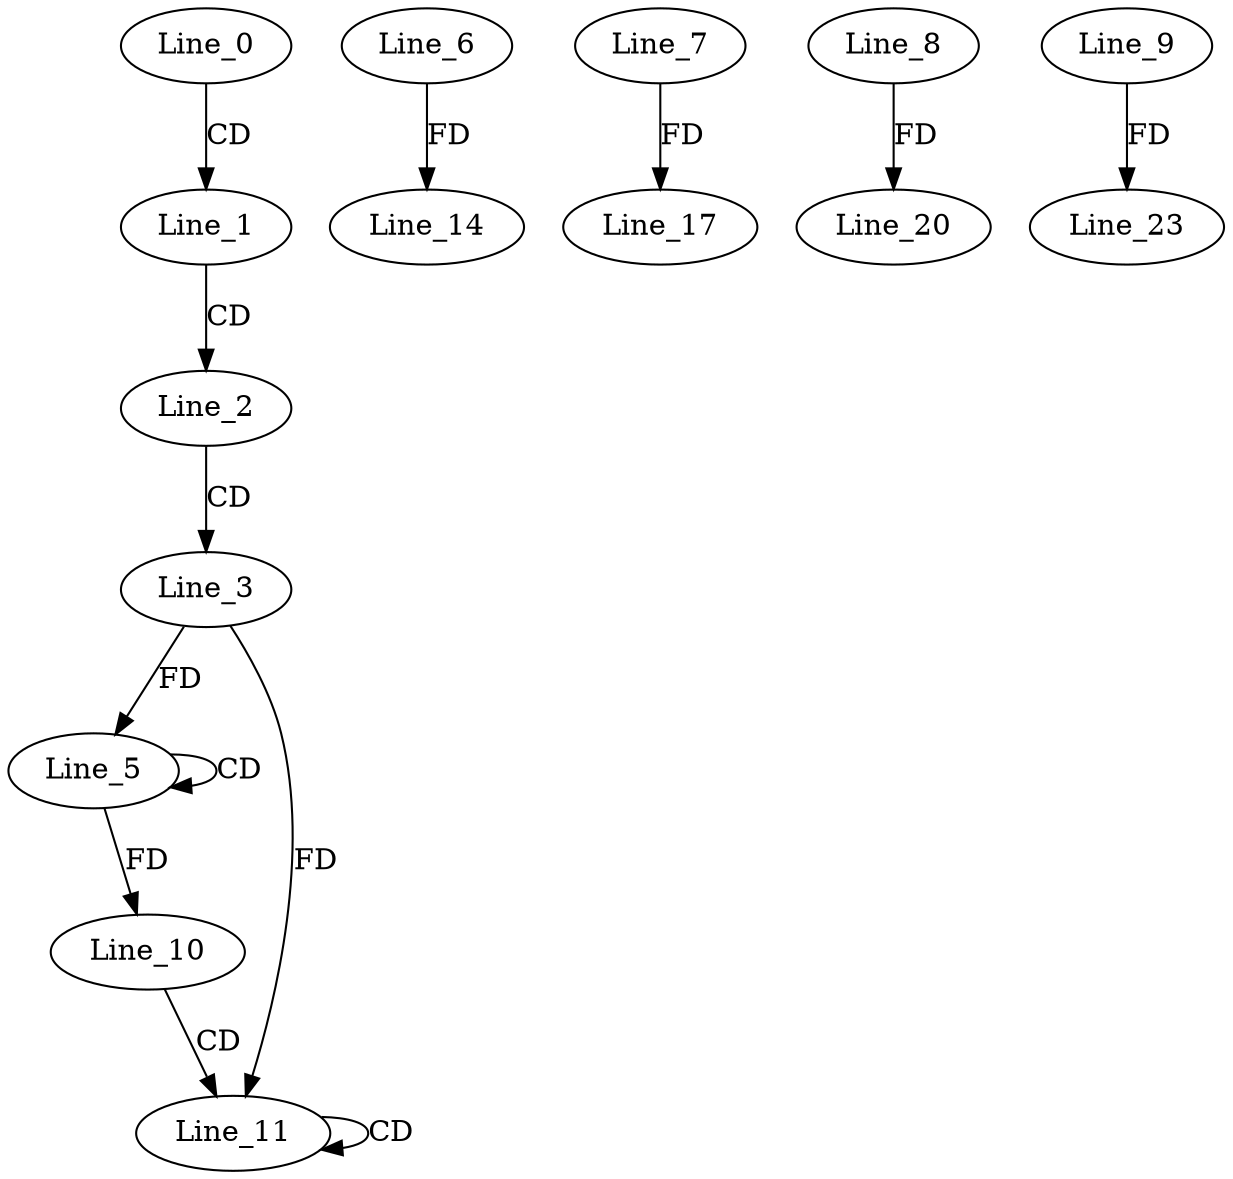 digraph G {
  Line_0;
  Line_1;
  Line_2;
  Line_3;
  Line_5;
  Line_5;
  Line_5;
  Line_10;
  Line_10;
  Line_11;
  Line_11;
  Line_6;
  Line_14;
  Line_7;
  Line_17;
  Line_8;
  Line_20;
  Line_9;
  Line_23;
  Line_0 -> Line_1 [ label="CD" ];
  Line_1 -> Line_2 [ label="CD" ];
  Line_2 -> Line_3 [ label="CD" ];
  Line_5 -> Line_5 [ label="CD" ];
  Line_3 -> Line_5 [ label="FD" ];
  Line_5 -> Line_10 [ label="FD" ];
  Line_10 -> Line_11 [ label="CD" ];
  Line_11 -> Line_11 [ label="CD" ];
  Line_3 -> Line_11 [ label="FD" ];
  Line_6 -> Line_14 [ label="FD" ];
  Line_7 -> Line_17 [ label="FD" ];
  Line_8 -> Line_20 [ label="FD" ];
  Line_9 -> Line_23 [ label="FD" ];
}
